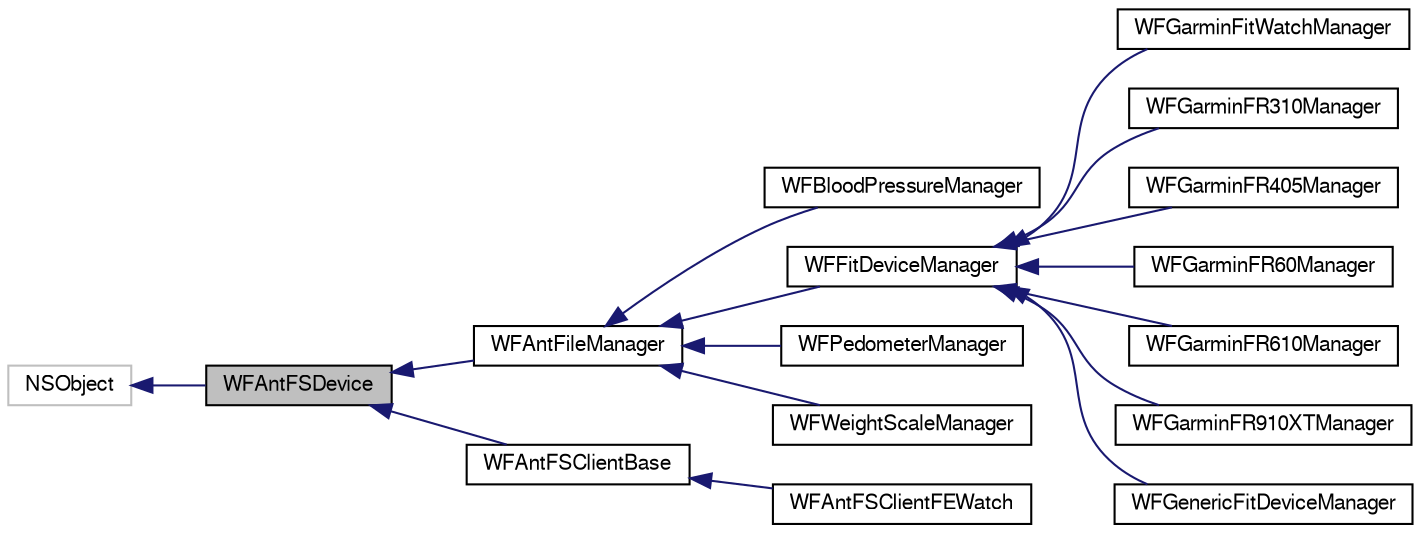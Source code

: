 digraph "WFAntFSDevice"
{
  edge [fontname="FreeSans",fontsize="10",labelfontname="FreeSans",labelfontsize="10"];
  node [fontname="FreeSans",fontsize="10",shape=record];
  rankdir="LR";
  Node1 [label="WFAntFSDevice",height=0.2,width=0.4,color="black", fillcolor="grey75", style="filled", fontcolor="black"];
  Node2 -> Node1 [dir="back",color="midnightblue",fontsize="10",style="solid",fontname="FreeSans"];
  Node2 [label="NSObject",height=0.2,width=0.4,color="grey75", fillcolor="white", style="filled"];
  Node1 -> Node3 [dir="back",color="midnightblue",fontsize="10",style="solid",fontname="FreeSans"];
  Node3 [label="WFAntFileManager",height=0.2,width=0.4,color="black", fillcolor="white", style="filled",URL="$interface_w_f_ant_file_manager.html",tooltip="Provides a means of communicating with, and transferring data from an ANT FS device. "];
  Node3 -> Node4 [dir="back",color="midnightblue",fontsize="10",style="solid",fontname="FreeSans"];
  Node4 [label="WFBloodPressureManager",height=0.2,width=0.4,color="black", fillcolor="white", style="filled",URL="$interface_w_f_blood_pressure_manager.html",tooltip="Provides a means of communicating with, and transferring data from a Blood Pressure Profile ANT FS de..."];
  Node3 -> Node5 [dir="back",color="midnightblue",fontsize="10",style="solid",fontname="FreeSans"];
  Node5 [label="WFFitDeviceManager",height=0.2,width=0.4,color="black", fillcolor="white", style="filled",URL="$interface_w_f_fit_device_manager.html",tooltip="Provides a means of communicating with, and transferring data from an ANT FS fitness device..."];
  Node5 -> Node6 [dir="back",color="midnightblue",fontsize="10",style="solid",fontname="FreeSans"];
  Node6 [label="WFGarminFitWatchManager",height=0.2,width=0.4,color="black", fillcolor="white", style="filled",URL="$interface_w_f_garmin_fit_watch_manager.html",tooltip="Provides a means of communicating with, and transferring data from an unspecified model Garmin Fitnes..."];
  Node5 -> Node7 [dir="back",color="midnightblue",fontsize="10",style="solid",fontname="FreeSans"];
  Node7 [label="WFGarminFR310Manager",height=0.2,width=0.4,color="black", fillcolor="white", style="filled",URL="$interface_w_f_garmin_f_r310_manager.html",tooltip="Provides a means of communicating with, and transferring data from a Garmin Frontrunner 310 device..."];
  Node5 -> Node8 [dir="back",color="midnightblue",fontsize="10",style="solid",fontname="FreeSans"];
  Node8 [label="WFGarminFR405Manager",height=0.2,width=0.4,color="black", fillcolor="white", style="filled",URL="$interface_w_f_garmin_f_r405_manager.html",tooltip="Provides a means of communicating with, and transferring data from a Garmin Frontrunner 405 device..."];
  Node5 -> Node9 [dir="back",color="midnightblue",fontsize="10",style="solid",fontname="FreeSans"];
  Node9 [label="WFGarminFR60Manager",height=0.2,width=0.4,color="black", fillcolor="white", style="filled",URL="$interface_w_f_garmin_f_r60_manager.html",tooltip="Provides a means of communicating with, and transferring data from a Garmin Frontrunner 60 device..."];
  Node5 -> Node10 [dir="back",color="midnightblue",fontsize="10",style="solid",fontname="FreeSans"];
  Node10 [label="WFGarminFR610Manager",height=0.2,width=0.4,color="black", fillcolor="white", style="filled",URL="$interface_w_f_garmin_f_r610_manager.html",tooltip="Provides a means of communicating with, and transferring data from a Garmin Frontrunner 610 device..."];
  Node5 -> Node11 [dir="back",color="midnightblue",fontsize="10",style="solid",fontname="FreeSans"];
  Node11 [label="WFGarminFR910XTManager",height=0.2,width=0.4,color="black", fillcolor="white", style="filled",URL="$interface_w_f_garmin_f_r910_x_t_manager.html",tooltip="Provides a means of communicating with, and transferring data from a Garmin Frontrunner 910XT device..."];
  Node5 -> Node12 [dir="back",color="midnightblue",fontsize="10",style="solid",fontname="FreeSans"];
  Node12 [label="WFGenericFitDeviceManager",height=0.2,width=0.4,color="black", fillcolor="white", style="filled",URL="$interface_w_f_generic_fit_device_manager.html",tooltip="Provides a means of communicating with, and transferring data from a generic ANT FS fitness device..."];
  Node3 -> Node13 [dir="back",color="midnightblue",fontsize="10",style="solid",fontname="FreeSans"];
  Node13 [label="WFPedometerManager",height=0.2,width=0.4,color="black", fillcolor="white", style="filled",URL="$interface_w_f_pedometer_manager.html",tooltip="Provides a means of communicating with, and transferring data from a A&D Pedometer Profile ANT FS dev..."];
  Node3 -> Node14 [dir="back",color="midnightblue",fontsize="10",style="solid",fontname="FreeSans"];
  Node14 [label="WFWeightScaleManager",height=0.2,width=0.4,color="black", fillcolor="white", style="filled",URL="$interface_w_f_weight_scale_manager.html",tooltip="Provides a means of communicating with, and transferring data from a Weight Scale Profile ANT FS devi..."];
  Node1 -> Node15 [dir="back",color="midnightblue",fontsize="10",style="solid",fontname="FreeSans"];
  Node15 [label="WFAntFSClientBase",height=0.2,width=0.4,color="black", fillcolor="white", style="filled",URL="$interface_w_f_ant_f_s_client_base.html",tooltip="Represents the base class for ANT FS Client implementations. "];
  Node15 -> Node16 [dir="back",color="midnightblue",fontsize="10",style="solid",fontname="FreeSans"];
  Node16 [label="WFAntFSClientFEWatch",height=0.2,width=0.4,color="black", fillcolor="white", style="filled",URL="$interface_w_f_ant_f_s_client_f_e_watch.html",tooltip="Represents an ANT FS Client implementation which simulates a Fitness Equipment enabled watch..."];
}
